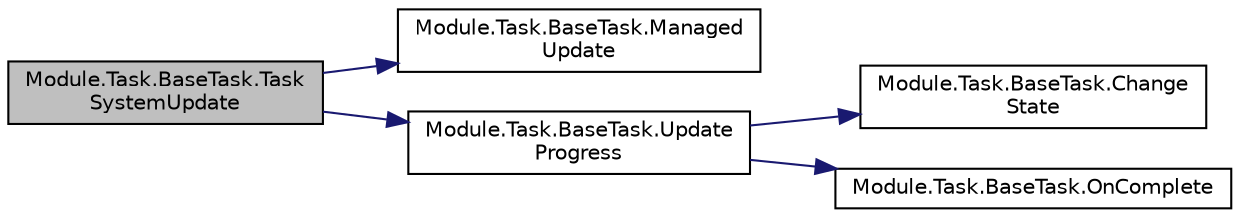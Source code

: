digraph "Module.Task.BaseTask.TaskSystemUpdate"
{
 // LATEX_PDF_SIZE
  edge [fontname="Helvetica",fontsize="10",labelfontname="Helvetica",labelfontsize="10"];
  node [fontname="Helvetica",fontsize="10",shape=record];
  rankdir="LR";
  Node1 [label="Module.Task.BaseTask.Task\lSystemUpdate",height=0.2,width=0.4,color="black", fillcolor="grey75", style="filled", fontcolor="black",tooltip="Taskの状態を更新するUpdate"];
  Node1 -> Node2 [color="midnightblue",fontsize="10",style="solid",fontname="Helvetica"];
  Node2 [label="Module.Task.BaseTask.Managed\lUpdate",height=0.2,width=0.4,color="black", fillcolor="white", style="filled",URL="$classModule_1_1Task_1_1BaseTask.html#a5abab8d99a1af399a24ee46a58395c17",tooltip="ゲームの状態によって管理されるUpdate"];
  Node1 -> Node3 [color="midnightblue",fontsize="10",style="solid",fontname="Helvetica"];
  Node3 [label="Module.Task.BaseTask.Update\lProgress",height=0.2,width=0.4,color="black", fillcolor="white", style="filled",URL="$classModule_1_1Task_1_1BaseTask.html#a81a5a6f69b5538ab5a09757bc6f34bbe",tooltip=" "];
  Node3 -> Node4 [color="midnightblue",fontsize="10",style="solid",fontname="Helvetica"];
  Node4 [label="Module.Task.BaseTask.Change\lState",height=0.2,width=0.4,color="black", fillcolor="white", style="filled",URL="$classModule_1_1Task_1_1BaseTask.html#a871d1f342934de436416e5fed9cd3bc9",tooltip=" "];
  Node3 -> Node5 [color="midnightblue",fontsize="10",style="solid",fontname="Helvetica"];
  Node5 [label="Module.Task.BaseTask.OnComplete",height=0.2,width=0.4,color="black", fillcolor="white", style="filled",URL="$classModule_1_1Task_1_1BaseTask.html#aecef9fa0a5d27bea4c305ce753c97a1b",tooltip=" "];
}
